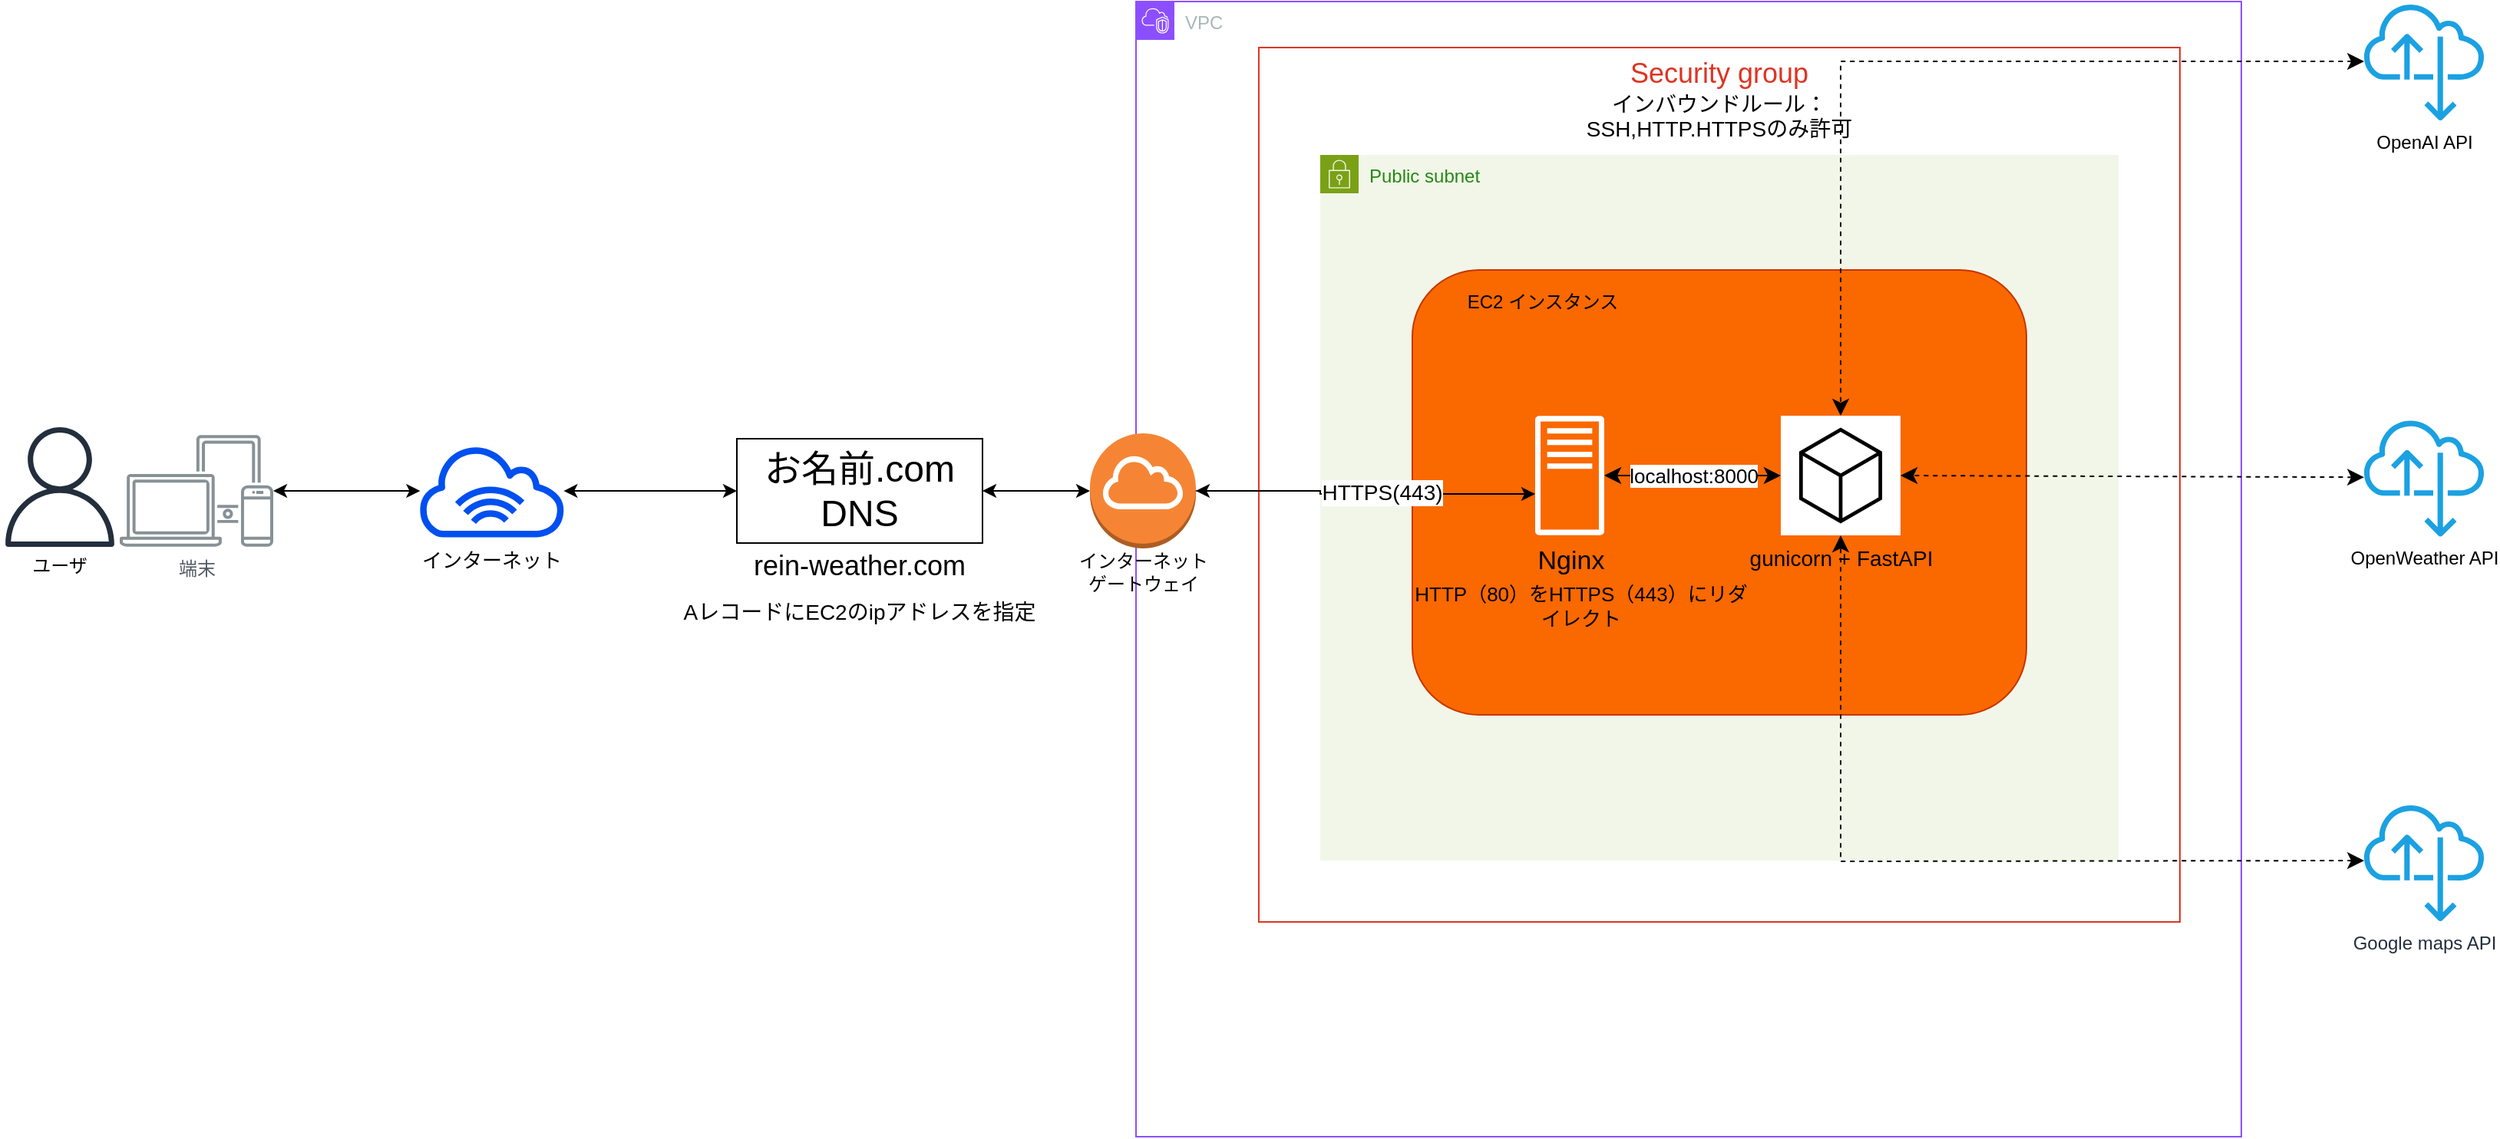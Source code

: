 <mxfile version="28.1.0">
  <diagram name="Page-1" id="SNUzIuCoOEPbIn9GyaEE">
    <mxGraphModel dx="2515" dy="777" grid="1" gridSize="10" guides="1" tooltips="1" connect="1" arrows="1" fold="1" page="1" pageScale="1" pageWidth="850" pageHeight="1100" math="0" shadow="0">
      <root>
        <mxCell id="0" />
        <mxCell id="1" parent="0" />
        <mxCell id="64VItN-ldDda_0AseaYJ-34" value="&lt;font style=&quot;font-size: 18px;&quot;&gt;Security group&lt;/font&gt;&lt;div&gt;&lt;font style=&quot;font-size: 14px;&quot;&gt;&lt;font style=&quot;color: light-dark(rgb(0, 0, 0), rgb(255, 255, 255));&quot;&gt;インバウンドルール：&lt;/font&gt;&lt;br&gt;&lt;/font&gt;&lt;div&gt;&lt;div&gt;&lt;font style=&quot;color: light-dark(rgb(0, 0, 0), rgb(255, 255, 255)); font-size: 14px;&quot;&gt;SSH,HTTP.HTTPSのみ許可&lt;/font&gt;&lt;/div&gt;&lt;/div&gt;&lt;/div&gt;" style="fillColor=none;strokeColor=#DD3522;verticalAlign=top;fontStyle=0;fontColor=#DD3522;whiteSpace=wrap;html=1;" parent="1" vertex="1">
          <mxGeometry x="520" y="110" width="600" height="570" as="geometry" />
        </mxCell>
        <mxCell id="2pPAs746N5YXF59XmvvB-1" value="" style="sketch=0;outlineConnect=0;fontColor=#232F3E;gradientColor=none;fillColor=#232F3D;strokeColor=none;dashed=0;verticalLabelPosition=bottom;verticalAlign=top;align=center;html=1;fontSize=12;fontStyle=0;aspect=fixed;pointerEvents=1;shape=mxgraph.aws4.user;" parent="1" vertex="1">
          <mxGeometry x="-300" y="357.5" width="78" height="78" as="geometry" />
        </mxCell>
        <mxCell id="2pPAs746N5YXF59XmvvB-2" value="端末" style="sketch=0;outlineConnect=0;gradientColor=none;fontColor=#545B64;strokeColor=none;fillColor=#879196;dashed=0;verticalLabelPosition=bottom;verticalAlign=top;align=center;html=1;fontSize=12;fontStyle=0;aspect=fixed;shape=mxgraph.aws4.illustration_devices;pointerEvents=1" parent="1" vertex="1">
          <mxGeometry x="-222" y="362.5" width="100" height="73" as="geometry" />
        </mxCell>
        <mxCell id="FWb8tEgiI8DzZg2tGHWB-6" value="&lt;font style=&quot;font-size: 14px;&quot;&gt;AレコードにEC2のipアドレスを指定&lt;/font&gt;" style="text;html=1;align=center;verticalAlign=middle;whiteSpace=wrap;rounded=0;" parent="1" vertex="1">
          <mxGeometry x="140" y="463" width="240" height="30" as="geometry" />
        </mxCell>
        <mxCell id="FWb8tEgiI8DzZg2tGHWB-7" value="" style="edgeStyle=orthogonalEdgeStyle;rounded=0;orthogonalLoop=1;jettySize=auto;html=1;entryX=0;entryY=0.5;entryDx=0;entryDy=0;entryPerimeter=0;startArrow=classic;startFill=1;" parent="1" source="64VItN-ldDda_0AseaYJ-6" target="FWb8tEgiI8DzZg2tGHWB-4" edge="1">
          <mxGeometry relative="1" as="geometry">
            <mxPoint x="840" y="399" as="targetPoint" />
            <mxPoint x="48" y="399" as="sourcePoint" />
          </mxGeometry>
        </mxCell>
        <mxCell id="FWb8tEgiI8DzZg2tGHWB-4" value="&lt;font style=&quot;font-size: 24px;&quot;&gt;お名前.com DNS&lt;/font&gt;" style="rounded=0;whiteSpace=wrap;html=1;" parent="1" vertex="1">
          <mxGeometry x="180" y="365" width="160" height="68" as="geometry" />
        </mxCell>
        <mxCell id="nhC98Z-bUzA45hcqgXqe-2" value="ユーザ" style="text;html=1;align=center;verticalAlign=middle;whiteSpace=wrap;rounded=0;" parent="1" vertex="1">
          <mxGeometry x="-291" y="433" width="60" height="30" as="geometry" />
        </mxCell>
        <mxCell id="64VItN-ldDda_0AseaYJ-1" value="VPC" style="points=[[0,0],[0.25,0],[0.5,0],[0.75,0],[1,0],[1,0.25],[1,0.5],[1,0.75],[1,1],[0.75,1],[0.5,1],[0.25,1],[0,1],[0,0.75],[0,0.5],[0,0.25]];outlineConnect=0;gradientColor=none;html=1;whiteSpace=wrap;fontSize=12;fontStyle=0;container=0;pointerEvents=0;collapsible=0;recursiveResize=0;shape=mxgraph.aws4.group;grIcon=mxgraph.aws4.group_vpc2;strokeColor=#8C4FFF;fillColor=none;verticalAlign=top;align=left;spacingLeft=30;fontColor=light-dark(#AAB7B8,#FFFFFF);dashed=0;" parent="1" vertex="1">
          <mxGeometry x="440" y="80" width="720" height="740" as="geometry" />
        </mxCell>
        <mxCell id="64VItN-ldDda_0AseaYJ-4" value="rein-weather.com" style="text;html=1;align=center;verticalAlign=middle;whiteSpace=wrap;rounded=0;fontSize=18;" parent="1" vertex="1">
          <mxGeometry x="180" y="433" width="160" height="30" as="geometry" />
        </mxCell>
        <mxCell id="64VItN-ldDda_0AseaYJ-7" value="" style="edgeStyle=orthogonalEdgeStyle;rounded=0;orthogonalLoop=1;jettySize=auto;html=1;entryX=0;entryY=0.5;entryDx=0;entryDy=0;entryPerimeter=0;startArrow=classic;startFill=1;" parent="1" source="2pPAs746N5YXF59XmvvB-2" target="64VItN-ldDda_0AseaYJ-6" edge="1">
          <mxGeometry relative="1" as="geometry">
            <mxPoint x="180" y="399" as="targetPoint" />
            <mxPoint x="-122" y="399" as="sourcePoint" />
          </mxGeometry>
        </mxCell>
        <mxCell id="64VItN-ldDda_0AseaYJ-6" value="" style="sketch=0;outlineConnect=0;dashed=0;verticalLabelPosition=bottom;verticalAlign=top;align=center;html=1;fontSize=12;fontStyle=0;aspect=fixed;pointerEvents=1;shape=mxgraph.aws4.internet_alt1;fillColor=#0050ef;fontColor=#ffffff;strokeColor=#001DBC;" parent="1" vertex="1">
          <mxGeometry x="-28.74" y="368.75" width="98.31" height="60.5" as="geometry" />
        </mxCell>
        <mxCell id="64VItN-ldDda_0AseaYJ-8" value="インターネット" style="text;strokeColor=none;fillColor=none;html=1;align=center;verticalAlign=middle;whiteSpace=wrap;rounded=0;fontSize=13;" parent="1" vertex="1">
          <mxGeometry x="-30.0" y="429.25" width="100.84" height="30" as="geometry" />
        </mxCell>
        <mxCell id="64VItN-ldDda_0AseaYJ-15" value="&lt;font style=&quot;color: light-dark(rgb(0, 0, 0), rgb(255, 255, 255));&quot;&gt;OpenWeather API&lt;/font&gt;" style="sketch=0;outlineConnect=0;dashed=0;verticalLabelPosition=bottom;verticalAlign=top;align=center;html=1;fontSize=12;fontStyle=0;aspect=fixed;pointerEvents=1;shape=mxgraph.aws4.internet_alt22;strokeColor=#006EAF;fillColor=#1ba1e2;fontColor=#ffffff;" parent="1" vertex="1">
          <mxGeometry x="1240" y="351.25" width="78" height="78" as="geometry" />
        </mxCell>
        <mxCell id="64VItN-ldDda_0AseaYJ-19" value="" style="edgeStyle=orthogonalEdgeStyle;rounded=0;orthogonalLoop=1;jettySize=auto;html=1;startArrow=classic;startFill=1;" parent="1" source="FWb8tEgiI8DzZg2tGHWB-4" target="64VItN-ldDda_0AseaYJ-18" edge="1">
          <mxGeometry relative="1" as="geometry">
            <mxPoint x="520" y="400" as="targetPoint" />
            <mxPoint x="340" y="399" as="sourcePoint" />
            <Array as="points" />
          </mxGeometry>
        </mxCell>
        <mxCell id="64VItN-ldDda_0AseaYJ-35" style="edgeStyle=none;curved=1;rounded=0;orthogonalLoop=1;jettySize=auto;html=1;fontSize=12;startSize=8;endSize=8;" parent="1" source="64VItN-ldDda_0AseaYJ-18" edge="1">
          <mxGeometry relative="1" as="geometry">
            <mxPoint x="480" y="399" as="targetPoint" />
          </mxGeometry>
        </mxCell>
        <mxCell id="64VItN-ldDda_0AseaYJ-13" value="Public subnet" style="points=[[0,0],[0.25,0],[0.5,0],[0.75,0],[1,0],[1,0.25],[1,0.5],[1,0.75],[1,1],[0.75,1],[0.5,1],[0.25,1],[0,1],[0,0.75],[0,0.5],[0,0.25]];outlineConnect=0;gradientColor=none;html=1;whiteSpace=wrap;fontSize=12;fontStyle=0;container=0;pointerEvents=0;collapsible=0;recursiveResize=0;shape=mxgraph.aws4.group;grIcon=mxgraph.aws4.group_security_group;grStroke=0;strokeColor=#7AA116;fillColor=#F2F6E8;verticalAlign=top;align=left;spacingLeft=30;fontColor=#248814;dashed=0;" parent="1" vertex="1">
          <mxGeometry x="560" y="180" width="520" height="460" as="geometry" />
        </mxCell>
        <mxCell id="64VItN-ldDda_0AseaYJ-20" value="" style="rounded=1;whiteSpace=wrap;html=1;fontColor=#000000;fillColor=light-dark(#FA6800,#C65E14);strokeColor=#C73500;" parent="1" vertex="1">
          <mxGeometry x="620" y="255" width="400" height="290" as="geometry" />
        </mxCell>
        <mxCell id="64VItN-ldDda_0AseaYJ-3" value="&lt;font style=&quot;font-size: 14px;&quot;&gt;HTTPS(443&lt;span style=&quot;color: light-dark(rgb(0, 0, 0), rgb(255, 255, 255));&quot;&gt;)&lt;/span&gt;&lt;/font&gt;" style="edgeStyle=orthogonalEdgeStyle;rounded=0;orthogonalLoop=1;jettySize=auto;html=1;startArrow=classic;startFill=1;" parent="1" source="64VItN-ldDda_0AseaYJ-18" target="64VItN-ldDda_0AseaYJ-10" edge="1">
          <mxGeometry x="0.103" y="1" relative="1" as="geometry">
            <mxPoint x="580" y="399" as="targetPoint" />
            <mxPoint x="340" y="399" as="sourcePoint" />
            <Array as="points">
              <mxPoint x="560" y="399" />
              <mxPoint x="560" y="401" />
            </Array>
            <mxPoint as="offset" />
          </mxGeometry>
        </mxCell>
        <mxCell id="64VItN-ldDda_0AseaYJ-31" value="インターネットゲートウェイ" style="text;html=1;align=center;verticalAlign=middle;whiteSpace=wrap;rounded=0;" parent="1" vertex="1">
          <mxGeometry x="396.75" y="436.5" width="95.5" height="30" as="geometry" />
        </mxCell>
        <mxCell id="64VItN-ldDda_0AseaYJ-29" value="&lt;font style=&quot;font-size: 13px;&quot;&gt;localhost:8000&lt;/font&gt;" style="edgeStyle=none;curved=1;rounded=0;orthogonalLoop=1;jettySize=auto;html=1;fontSize=12;startSize=8;endSize=8;startArrow=classic;startFill=1;" parent="1" source="64VItN-ldDda_0AseaYJ-10" target="64VItN-ldDda_0AseaYJ-14" edge="1">
          <mxGeometry relative="1" as="geometry" />
        </mxCell>
        <mxCell id="64VItN-ldDda_0AseaYJ-14" value="&lt;font style=&quot;color: light-dark(rgb(0, 0, 0), rgb(0, 0, 0)); font-size: 14px;&quot;&gt;gunicorn + FastAPI&lt;/font&gt;" style="sketch=0;points=[[0,0,0],[0.25,0,0],[0.5,0,0],[0.75,0,0],[1,0,0],[0,1,0],[0.25,1,0],[0.5,1,0],[0.75,1,0],[1,1,0],[0,0.25,0],[0,0.5,0],[0,0.75,0],[1,0.25,0],[1,0.5,0],[1,0.75,0]];gradientDirection=north;outlineConnect=0;dashed=0;verticalLabelPosition=bottom;verticalAlign=top;align=center;html=1;fontSize=12;fontStyle=0;aspect=fixed;shape=mxgraph.aws4.resourceIcon;resIcon=mxgraph.aws4.general;" parent="1" vertex="1">
          <mxGeometry x="860" y="350" width="78" height="78" as="geometry" />
        </mxCell>
        <mxCell id="64VItN-ldDda_0AseaYJ-26" value="EC2 インスタンス" style="text;html=1;align=center;verticalAlign=middle;whiteSpace=wrap;rounded=0;fontColor=light-dark(#000000,#000000);" parent="1" vertex="1">
          <mxGeometry x="650" y="261" width="110" height="30" as="geometry" />
        </mxCell>
        <mxCell id="64VItN-ldDda_0AseaYJ-27" style="edgeStyle=none;curved=1;rounded=0;orthogonalLoop=1;jettySize=auto;html=1;entryX=0.5;entryY=0;entryDx=0;entryDy=0;entryPerimeter=0;fontSize=12;startSize=8;endSize=8;" parent="1" source="64VItN-ldDda_0AseaYJ-14" target="64VItN-ldDda_0AseaYJ-14" edge="1">
          <mxGeometry relative="1" as="geometry" />
        </mxCell>
        <mxCell id="64VItN-ldDda_0AseaYJ-32" value="&lt;font style=&quot;color: light-dark(rgb(0, 0, 0), rgb(0, 0, 0));&quot;&gt;HTTP（80）をHTTPS（443）にリダイレクト&lt;/font&gt;" style="text;html=1;align=center;verticalAlign=middle;whiteSpace=wrap;rounded=0;fontSize=13;" parent="1" vertex="1">
          <mxGeometry x="620" y="459.25" width="220" height="30" as="geometry" />
        </mxCell>
        <mxCell id="64VItN-ldDda_0AseaYJ-37" style="edgeStyle=none;curved=1;rounded=0;orthogonalLoop=1;jettySize=auto;html=1;exitX=1;exitY=1;exitDx=0;exitDy=0;fontSize=12;startSize=8;endSize=8;" parent="1" source="64VItN-ldDda_0AseaYJ-34" target="64VItN-ldDda_0AseaYJ-34" edge="1">
          <mxGeometry relative="1" as="geometry" />
        </mxCell>
        <mxCell id="64VItN-ldDda_0AseaYJ-16" value="&lt;font style=&quot;color: light-dark(rgb(0, 0, 0), rgb(255, 255, 255));&quot;&gt;OpenAI API&lt;/font&gt;" style="sketch=0;outlineConnect=0;fontColor=#ffffff;fillColor=#1ba1e2;strokeColor=#006EAF;dashed=0;verticalLabelPosition=bottom;verticalAlign=top;align=center;html=1;fontSize=12;fontStyle=0;aspect=fixed;pointerEvents=1;shape=mxgraph.aws4.internet_alt22;" parent="1" vertex="1">
          <mxGeometry x="1240" y="80" width="78" height="78" as="geometry" />
        </mxCell>
        <mxCell id="64VItN-ldDda_0AseaYJ-23" style="edgeStyle=orthogonalEdgeStyle;rounded=0;orthogonalLoop=1;jettySize=auto;html=1;fontSize=12;startSize=8;endSize=8;dashed=1;startArrow=classic;startFill=1;" parent="1" source="64VItN-ldDda_0AseaYJ-16" target="64VItN-ldDda_0AseaYJ-14" edge="1">
          <mxGeometry relative="1" as="geometry">
            <mxPoint x="1300" y="410" as="targetPoint" />
          </mxGeometry>
        </mxCell>
        <mxCell id="64VItN-ldDda_0AseaYJ-24" style="edgeStyle=none;curved=1;rounded=0;orthogonalLoop=1;jettySize=auto;html=1;entryX=1;entryY=0.5;entryDx=0;entryDy=0;entryPerimeter=0;fontSize=12;startSize=8;endSize=8;dashed=1;startArrow=classic;startFill=1;" parent="1" source="64VItN-ldDda_0AseaYJ-15" target="64VItN-ldDda_0AseaYJ-14" edge="1">
          <mxGeometry relative="1" as="geometry" />
        </mxCell>
        <mxCell id="64VItN-ldDda_0AseaYJ-18" value="" style="outlineConnect=0;dashed=0;verticalLabelPosition=bottom;verticalAlign=top;align=center;html=1;shape=mxgraph.aws3.internet_gateway;fillColor=#F58534;gradientColor=none;" parent="1" vertex="1">
          <mxGeometry x="410" y="361.5" width="69" height="75" as="geometry" />
        </mxCell>
        <mxCell id="64VItN-ldDda_0AseaYJ-10" value="&lt;font style=&quot;color: light-dark(rgb(0, 0, 0), rgb(0, 0, 0)); font-size: 17px;&quot;&gt;Nginx&lt;/font&gt;" style="sketch=0;outlineConnect=0;dashed=0;verticalLabelPosition=bottom;verticalAlign=top;align=center;html=1;fontSize=12;fontStyle=0;aspect=fixed;pointerEvents=1;shape=mxgraph.aws4.traditional_server;shadow=0;" parent="1" vertex="1">
          <mxGeometry x="700" y="350" width="45" height="78" as="geometry" />
        </mxCell>
        <mxCell id="FS3i1wCe-CGsMnNBVLA7-1" value="Google maps API" style="sketch=0;outlineConnect=0;fontColor=#232F3E;gradientColor=none;fillColor=#1BA1E2;strokeColor=none;dashed=0;verticalLabelPosition=bottom;verticalAlign=top;align=center;html=1;fontSize=12;fontStyle=0;aspect=fixed;pointerEvents=1;shape=mxgraph.aws4.internet_alt22;" vertex="1" parent="1">
          <mxGeometry x="1240" y="602" width="78" height="78" as="geometry" />
        </mxCell>
        <mxCell id="FS3i1wCe-CGsMnNBVLA7-3" style="edgeStyle=orthogonalEdgeStyle;rounded=0;orthogonalLoop=1;jettySize=auto;html=1;fontSize=12;startSize=8;endSize=8;dashed=1;startArrow=classic;startFill=1;" edge="1" parent="1" target="64VItN-ldDda_0AseaYJ-14">
          <mxGeometry relative="1" as="geometry">
            <mxPoint x="899" y="871" as="targetPoint" />
            <mxPoint x="1240" y="640" as="sourcePoint" />
          </mxGeometry>
        </mxCell>
      </root>
    </mxGraphModel>
  </diagram>
</mxfile>
